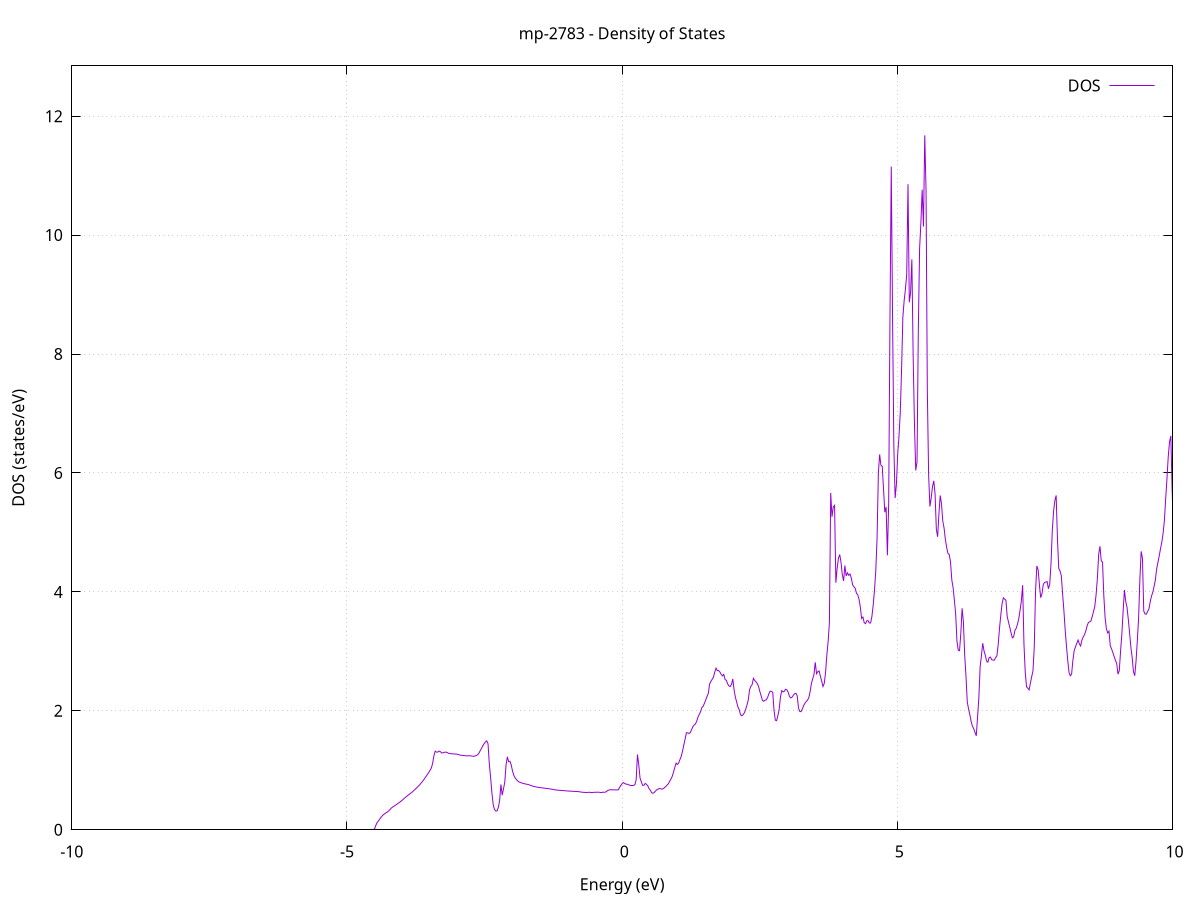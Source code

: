 set title 'mp-2783 - Density of States'
set xlabel 'Energy (eV)'
set ylabel 'DOS (states/eV)'
set grid
set xrange [-10:10]
set yrange [0:12.845]
set xzeroaxis lt -1
set terminal png size 800,600
set output 'mp-2783_dos_gnuplot.png'
plot '-' using 1:2 with lines title 'DOS'
-29.285900 0.000000
-29.262500 0.000000
-29.239100 0.000000
-29.215700 0.000000
-29.192300 0.000000
-29.168900 0.000000
-29.145500 0.000000
-29.122000 0.000000
-29.098600 0.000000
-29.075200 0.000000
-29.051800 0.000000
-29.028400 0.000000
-29.005000 0.000000
-28.981600 0.000000
-28.958200 0.000000
-28.934800 0.000000
-28.911400 0.000000
-28.888000 0.000000
-28.864600 0.000000
-28.841200 0.000000
-28.817700 0.000000
-28.794300 0.000000
-28.770900 0.000000
-28.747500 0.000000
-28.724100 0.000000
-28.700700 0.000000
-28.677300 0.000000
-28.653900 0.000000
-28.630500 0.000000
-28.607100 0.000000
-28.583700 0.000000
-28.560300 0.000000
-28.536800 0.000000
-28.513400 0.000000
-28.490000 0.000000
-28.466600 0.000000
-28.443200 0.000000
-28.419800 0.000000
-28.396400 0.000000
-28.373000 0.000000
-28.349600 0.000000
-28.326200 0.000000
-28.302800 0.000000
-28.279400 0.000000
-28.256000 0.000000
-28.232500 0.000000
-28.209100 0.000000
-28.185700 0.000000
-28.162300 0.000000
-28.138900 0.000000
-28.115500 0.000000
-28.092100 0.000000
-28.068700 0.000000
-28.045300 0.000000
-28.021900 0.000000
-27.998500 0.000000
-27.975100 0.000000
-27.951600 0.000000
-27.928200 0.000000
-27.904800 0.000000
-27.881400 0.000000
-27.858000 0.000000
-27.834600 0.000000
-27.811200 0.000000
-27.787800 0.000000
-27.764400 0.000000
-27.741000 0.000000
-27.717600 0.000000
-27.694200 0.000000
-27.670800 0.000000
-27.647300 0.000000
-27.623900 0.000000
-27.600500 0.000000
-27.577100 0.000000
-27.553700 0.000000
-27.530300 0.000000
-27.506900 0.000000
-27.483500 0.000000
-27.460100 0.000000
-27.436700 0.000000
-27.413300 0.000000
-27.389900 0.000000
-27.366400 0.000000
-27.343000 0.000000
-27.319600 0.000000
-27.296200 0.000000
-27.272800 0.000000
-27.249400 0.000000
-27.226000 0.000000
-27.202600 0.000000
-27.179200 0.000000
-27.155800 0.425500
-27.132400 20.360600
-27.109000 40.256000
-27.085600 39.985700
-27.062100 52.840700
-27.038700 39.918300
-27.015300 55.608500
-26.991900 16.897800
-26.968500 27.779000
-26.945100 54.387600
-26.921700 30.869700
-26.898300 60.553400
-26.874900 45.533500
-26.851500 45.742100
-26.828100 60.067200
-26.804700 41.651900
-26.781200 21.361900
-26.757800 16.578000
-26.734400 11.057100
-26.711000 6.633200
-26.687600 18.999700
-26.664200 17.718500
-26.640800 31.326700
-26.617400 40.165800
-26.594000 26.744100
-26.570600 20.556900
-26.547200 10.343100
-26.523800 13.015600
-26.500400 20.768200
-26.476900 40.112000
-26.453500 113.709400
-26.430100 0.000000
-26.406700 0.000000
-26.383300 0.000000
-26.359900 0.000000
-26.336500 0.000000
-26.313100 0.000000
-26.289700 0.000000
-26.266300 0.000000
-26.242900 0.000000
-26.219500 0.000000
-26.196000 0.000000
-26.172600 0.000000
-26.149200 0.000000
-26.125800 0.000000
-26.102400 0.000000
-26.079000 0.000000
-26.055600 0.000000
-26.032200 0.000000
-26.008800 0.000000
-25.985400 0.000000
-25.962000 0.000000
-25.938600 0.000000
-25.915200 0.000000
-25.891700 0.000000
-25.868300 0.000000
-25.844900 0.000000
-25.821500 0.000000
-25.798100 0.000000
-25.774700 0.000000
-25.751300 0.000000
-25.727900 0.000000
-25.704500 0.000000
-25.681100 0.000000
-25.657700 0.000000
-25.634300 0.000000
-25.610800 0.000000
-25.587400 0.000000
-25.564000 0.000000
-25.540600 0.000000
-25.517200 0.000000
-25.493800 0.000000
-25.470400 0.000000
-25.447000 0.000000
-25.423600 0.000000
-25.400200 0.000000
-25.376800 0.000000
-25.353400 0.000000
-25.330000 0.000000
-25.306500 0.000000
-25.283100 0.000000
-25.259700 0.000000
-25.236300 0.000000
-25.212900 0.000000
-25.189500 0.000000
-25.166100 0.000000
-25.142700 0.000000
-25.119300 0.000000
-25.095900 0.000000
-25.072500 0.000000
-25.049100 0.000000
-25.025600 0.000000
-25.002200 0.000000
-24.978800 0.000000
-24.955400 0.000000
-24.932000 0.000000
-24.908600 0.000000
-24.885200 0.000000
-24.861800 0.000000
-24.838400 0.000000
-24.815000 0.000000
-24.791600 0.000000
-24.768200 0.000000
-24.744800 0.000000
-24.721300 0.000000
-24.697900 0.000000
-24.674500 0.000000
-24.651100 0.000000
-24.627700 0.000000
-24.604300 0.000000
-24.580900 0.000000
-24.557500 0.000000
-24.534100 0.000000
-24.510700 0.000000
-24.487300 0.000000
-24.463900 0.000000
-24.440400 0.000000
-24.417000 0.000000
-24.393600 0.000000
-24.370200 0.000000
-24.346800 0.000000
-24.323400 0.000000
-24.300000 0.000000
-24.276600 0.000000
-24.253200 0.000000
-24.229800 0.000000
-24.206400 0.000000
-24.183000 0.000000
-24.159600 0.000000
-24.136100 0.000000
-24.112700 0.000000
-24.089300 0.000000
-24.065900 0.000000
-24.042500 0.000000
-24.019100 0.000000
-23.995700 0.000000
-23.972300 0.000000
-23.948900 0.000000
-23.925500 0.000000
-23.902100 0.000000
-23.878700 0.000000
-23.855200 0.000000
-23.831800 0.000000
-23.808400 0.000000
-23.785000 0.000000
-23.761600 0.000000
-23.738200 0.000000
-23.714800 0.000000
-23.691400 0.000000
-23.668000 0.000000
-23.644600 0.000000
-23.621200 0.000000
-23.597800 0.000000
-23.574400 0.000000
-23.550900 0.000000
-23.527500 0.000000
-23.504100 0.000000
-23.480700 0.000000
-23.457300 0.000000
-23.433900 0.000000
-23.410500 0.000000
-23.387100 0.000000
-23.363700 0.000000
-23.340300 0.000000
-23.316900 0.000000
-23.293500 0.000000
-23.270000 0.000000
-23.246600 0.000000
-23.223200 0.000000
-23.199800 0.000000
-23.176400 0.000000
-23.153000 0.000000
-23.129600 0.000000
-23.106200 0.000000
-23.082800 0.000000
-23.059400 0.000000
-23.036000 0.000000
-23.012600 0.000000
-22.989200 0.000000
-22.965700 0.000000
-22.942300 0.000000
-22.918900 0.000000
-22.895500 0.000000
-22.872100 0.000000
-22.848700 0.000000
-22.825300 0.000000
-22.801900 0.000000
-22.778500 0.000000
-22.755100 0.000000
-22.731700 0.000000
-22.708300 0.000000
-22.684800 0.000000
-22.661400 0.000000
-22.638000 0.000000
-22.614600 0.000000
-22.591200 0.000000
-22.567800 0.000000
-22.544400 0.000000
-22.521000 0.000000
-22.497600 0.000000
-22.474200 0.000000
-22.450800 0.000000
-22.427400 0.000000
-22.404000 0.000000
-22.380500 0.000000
-22.357100 0.000000
-22.333700 0.000000
-22.310300 0.000000
-22.286900 0.000000
-22.263500 0.000000
-22.240100 0.000000
-22.216700 0.000000
-22.193300 0.000000
-22.169900 0.000000
-22.146500 0.000000
-22.123100 0.000000
-22.099600 0.000000
-22.076200 0.000000
-22.052800 0.000000
-22.029400 0.000000
-22.006000 0.000000
-21.982600 0.000000
-21.959200 0.000000
-21.935800 0.000000
-21.912400 0.000000
-21.889000 0.000000
-21.865600 0.000000
-21.842200 0.000000
-21.818800 0.000000
-21.795300 0.000000
-21.771900 0.000000
-21.748500 0.000000
-21.725100 0.000000
-21.701700 0.000000
-21.678300 0.000000
-21.654900 0.000000
-21.631500 0.000000
-21.608100 0.000000
-21.584700 0.000000
-21.561300 0.000000
-21.537900 0.000000
-21.514400 0.000000
-21.491000 0.000000
-21.467600 0.000000
-21.444200 0.000000
-21.420800 0.000000
-21.397400 0.000000
-21.374000 0.000000
-21.350600 0.000000
-21.327200 0.000000
-21.303800 0.000000
-21.280400 0.000000
-21.257000 0.000000
-21.233600 0.000000
-21.210100 0.000000
-21.186700 0.000000
-21.163300 0.000000
-21.139900 0.000000
-21.116500 0.000000
-21.093100 0.000000
-21.069700 0.000000
-21.046300 0.000000
-21.022900 0.000000
-20.999500 0.000000
-20.976100 0.000000
-20.952700 0.000000
-20.929200 0.000000
-20.905800 0.000000
-20.882400 0.000000
-20.859000 0.000000
-20.835600 0.000000
-20.812200 0.000000
-20.788800 0.000000
-20.765400 0.000000
-20.742000 0.000000
-20.718600 0.000000
-20.695200 0.000000
-20.671800 0.000000
-20.648400 0.000000
-20.624900 0.000000
-20.601500 0.000000
-20.578100 0.000000
-20.554700 0.000000
-20.531300 0.000000
-20.507900 0.000000
-20.484500 0.000000
-20.461100 0.000000
-20.437700 0.000000
-20.414300 0.000000
-20.390900 0.000000
-20.367500 0.000000
-20.344000 0.000000
-20.320600 0.000000
-20.297200 0.000000
-20.273800 0.000000
-20.250400 0.000000
-20.227000 0.000000
-20.203600 0.000000
-20.180200 0.000000
-20.156800 0.000000
-20.133400 0.000000
-20.110000 0.000000
-20.086600 0.000000
-20.063200 0.000000
-20.039700 0.000000
-20.016300 0.000000
-19.992900 0.000000
-19.969500 0.000000
-19.946100 0.000000
-19.922700 0.000000
-19.899300 0.000000
-19.875900 0.000000
-19.852500 0.000000
-19.829100 0.000000
-19.805700 0.000000
-19.782300 0.000000
-19.758800 0.000000
-19.735400 0.000000
-19.712000 0.000000
-19.688600 0.000000
-19.665200 0.000000
-19.641800 0.000000
-19.618400 0.000000
-19.595000 0.000000
-19.571600 0.000000
-19.548200 0.000000
-19.524800 0.000000
-19.501400 0.000000
-19.478000 0.000000
-19.454500 0.000000
-19.431100 0.000000
-19.407700 0.000000
-19.384300 0.000000
-19.360900 0.000000
-19.337500 0.000000
-19.314100 0.000000
-19.290700 0.000000
-19.267300 0.000000
-19.243900 0.000000
-19.220500 0.000000
-19.197100 0.000000
-19.173600 0.000000
-19.150200 0.000000
-19.126800 0.000000
-19.103400 0.000000
-19.080000 0.000000
-19.056600 0.000000
-19.033200 0.000000
-19.009800 0.000000
-18.986400 0.000000
-18.963000 0.000000
-18.939600 0.000000
-18.916200 0.000000
-18.892800 0.000000
-18.869300 0.000000
-18.845900 0.000000
-18.822500 0.000000
-18.799100 0.000000
-18.775700 0.000000
-18.752300 0.000000
-18.728900 0.000000
-18.705500 0.000000
-18.682100 0.000000
-18.658700 0.000000
-18.635300 0.000000
-18.611900 0.000000
-18.588400 0.000000
-18.565000 0.000000
-18.541600 0.000000
-18.518200 0.000000
-18.494800 0.000000
-18.471400 0.000000
-18.448000 0.000000
-18.424600 0.000000
-18.401200 0.000000
-18.377800 0.000000
-18.354400 0.000000
-18.331000 0.000000
-18.307600 0.000000
-18.284100 0.000000
-18.260700 0.000000
-18.237300 0.000000
-18.213900 0.000000
-18.190500 0.000000
-18.167100 0.000000
-18.143700 0.000000
-18.120300 0.000000
-18.096900 0.000000
-18.073500 0.000000
-18.050100 0.000000
-18.026700 0.000000
-18.003200 0.000000
-17.979800 0.000000
-17.956400 0.000000
-17.933000 0.000000
-17.909600 0.000000
-17.886200 0.000000
-17.862800 0.000000
-17.839400 0.000000
-17.816000 0.000000
-17.792600 0.000000
-17.769200 0.000000
-17.745800 0.000000
-17.722400 0.000000
-17.698900 0.000000
-17.675500 0.000000
-17.652100 0.000000
-17.628700 0.000000
-17.605300 0.000000
-17.581900 0.000000
-17.558500 0.000000
-17.535100 0.000000
-17.511700 0.000000
-17.488300 0.000000
-17.464900 0.000000
-17.441500 0.000000
-17.418000 0.000000
-17.394600 0.000000
-17.371200 0.000000
-17.347800 0.000000
-17.324400 0.000000
-17.301000 0.000000
-17.277600 0.000000
-17.254200 0.000000
-17.230800 0.000000
-17.207400 0.000000
-17.184000 0.000000
-17.160600 0.000000
-17.137200 0.000000
-17.113700 0.000000
-17.090300 0.000000
-17.066900 0.000000
-17.043500 0.000000
-17.020100 0.000000
-16.996700 0.000000
-16.973300 0.000000
-16.949900 0.000000
-16.926500 0.000000
-16.903100 0.000000
-16.879700 0.000000
-16.856300 0.000000
-16.832800 0.000000
-16.809400 0.000000
-16.786000 0.000000
-16.762600 0.000000
-16.739200 0.000000
-16.715800 0.000000
-16.692400 0.000000
-16.669000 0.000000
-16.645600 0.000000
-16.622200 0.000000
-16.598800 0.000000
-16.575400 0.000000
-16.552000 0.000000
-16.528500 0.000000
-16.505100 0.000000
-16.481700 0.000000
-16.458300 0.000000
-16.434900 0.000000
-16.411500 0.000000
-16.388100 0.000000
-16.364700 0.000000
-16.341300 0.000000
-16.317900 0.000000
-16.294500 0.000000
-16.271100 0.000000
-16.247600 0.000000
-16.224200 0.000000
-16.200800 0.000000
-16.177400 0.000000
-16.154000 0.000000
-16.130600 0.000000
-16.107200 0.000000
-16.083800 0.000000
-16.060400 0.000000
-16.037000 0.000000
-16.013600 0.000000
-15.990200 0.000000
-15.966800 0.000000
-15.943300 0.000000
-15.919900 0.000000
-15.896500 0.000000
-15.873100 0.000000
-15.849700 0.000000
-15.826300 0.000000
-15.802900 0.000000
-15.779500 0.000000
-15.756100 0.000000
-15.732700 0.000000
-15.709300 0.000000
-15.685900 0.000000
-15.662400 0.000000
-15.639000 0.000000
-15.615600 0.000000
-15.592200 0.000000
-15.568800 0.000000
-15.545400 0.000000
-15.522000 0.000000
-15.498600 0.000000
-15.475200 0.000000
-15.451800 0.000000
-15.428400 0.000000
-15.405000 0.000000
-15.381600 0.000000
-15.358100 0.000000
-15.334700 0.000000
-15.311300 0.000000
-15.287900 0.000000
-15.264500 0.000000
-15.241100 0.000000
-15.217700 0.000000
-15.194300 0.000000
-15.170900 0.000000
-15.147500 0.000000
-15.124100 0.000000
-15.100700 0.000000
-15.077200 0.000000
-15.053800 0.000000
-15.030400 0.000000
-15.007000 0.000000
-14.983600 0.000000
-14.960200 0.000000
-14.936800 0.000000
-14.913400 0.000000
-14.890000 0.000000
-14.866600 0.000000
-14.843200 0.000000
-14.819800 0.000000
-14.796400 0.000000
-14.772900 0.000000
-14.749500 0.000000
-14.726100 0.000000
-14.702700 0.000000
-14.679300 0.000000
-14.655900 0.000000
-14.632500 0.000000
-14.609100 0.000000
-14.585700 0.000000
-14.562300 0.000000
-14.538900 0.000000
-14.515500 0.000000
-14.492000 0.000000
-14.468600 0.000000
-14.445200 0.000000
-14.421800 0.000000
-14.398400 0.000000
-14.375000 0.000000
-14.351600 0.000000
-14.328200 0.000000
-14.304800 0.000000
-14.281400 0.000000
-14.258000 0.000000
-14.234600 0.000000
-14.211200 0.000000
-14.187700 0.000000
-14.164300 0.000000
-14.140900 0.000000
-14.117500 0.000000
-14.094100 0.000000
-14.070700 0.000000
-14.047300 0.000000
-14.023900 0.000000
-14.000500 0.000000
-13.977100 0.000000
-13.953700 0.000000
-13.930300 0.000000
-13.906800 0.000000
-13.883400 0.000000
-13.860000 0.000000
-13.836600 0.000000
-13.813200 0.000000
-13.789800 0.000000
-13.766400 0.000000
-13.743000 0.000000
-13.719600 0.000000
-13.696200 0.000000
-13.672800 0.000000
-13.649400 0.000000
-13.626000 0.000000
-13.602500 0.000000
-13.579100 0.000000
-13.555700 0.000000
-13.532300 0.000000
-13.508900 0.000000
-13.485500 0.000000
-13.462100 0.000000
-13.438700 0.000000
-13.415300 0.000000
-13.391900 0.000000
-13.368500 0.000000
-13.345100 0.000000
-13.321600 0.000000
-13.298200 0.000000
-13.274800 0.000000
-13.251400 0.000000
-13.228000 0.000000
-13.204600 0.000000
-13.181200 0.000000
-13.157800 0.000000
-13.134400 0.000000
-13.111000 0.000000
-13.087600 0.000000
-13.064200 0.000000
-13.040800 0.000000
-13.017300 0.000000
-12.993900 0.000000
-12.970500 0.000000
-12.947100 0.000000
-12.923700 0.000000
-12.900300 0.000000
-12.876900 0.000000
-12.853500 0.000000
-12.830100 0.000000
-12.806700 0.000000
-12.783300 0.000000
-12.759900 0.000000
-12.736400 0.000000
-12.713000 0.000000
-12.689600 0.000000
-12.666200 0.000000
-12.642800 0.000000
-12.619400 0.000000
-12.596000 0.000000
-12.572600 0.000000
-12.549200 0.000000
-12.525800 0.000000
-12.502400 0.000000
-12.479000 0.000000
-12.455600 0.000000
-12.432100 0.000000
-12.408700 0.000000
-12.385300 0.000000
-12.361900 0.000000
-12.338500 0.000000
-12.315100 0.000000
-12.291700 0.000000
-12.268300 0.000000
-12.244900 0.000000
-12.221500 0.000000
-12.198100 0.000000
-12.174700 0.000000
-12.151200 0.000000
-12.127800 0.000000
-12.104400 0.000000
-12.081000 0.000000
-12.057600 0.000000
-12.034200 0.000000
-12.010800 0.000000
-11.987400 0.000000
-11.964000 0.000000
-11.940600 0.000000
-11.917200 0.000000
-11.893800 0.000000
-11.870400 0.000000
-11.846900 0.000000
-11.823500 0.000000
-11.800100 0.000000
-11.776700 0.000000
-11.753300 0.000000
-11.729900 0.000000
-11.706500 0.000000
-11.683100 0.000000
-11.659700 0.000000
-11.636300 0.000000
-11.612900 0.000000
-11.589500 0.000000
-11.566000 0.000000
-11.542600 0.000000
-11.519200 0.000000
-11.495800 0.000000
-11.472400 0.000000
-11.449000 0.000000
-11.425600 0.000000
-11.402200 0.000000
-11.378800 0.000000
-11.355400 0.000000
-11.332000 0.000000
-11.308600 0.000000
-11.285200 0.000000
-11.261700 0.000000
-11.238300 0.000000
-11.214900 0.000000
-11.191500 0.000000
-11.168100 0.000000
-11.144700 0.000000
-11.121300 0.000000
-11.097900 0.000000
-11.074500 0.000000
-11.051100 0.000000
-11.027700 0.000000
-11.004300 0.000000
-10.980800 0.000000
-10.957400 0.000000
-10.934000 0.000000
-10.910600 0.000000
-10.887200 0.000000
-10.863800 0.000000
-10.840400 0.000000
-10.817000 0.000000
-10.793600 0.000000
-10.770200 0.000000
-10.746800 0.000000
-10.723400 0.000000
-10.700000 0.000000
-10.676500 0.000000
-10.653100 0.000000
-10.629700 0.000000
-10.606300 0.000000
-10.582900 0.000000
-10.559500 0.000000
-10.536100 0.000000
-10.512700 0.000000
-10.489300 0.000000
-10.465900 0.000000
-10.442500 0.000000
-10.419100 0.000000
-10.395600 0.000000
-10.372200 0.000000
-10.348800 0.000000
-10.325400 0.000000
-10.302000 0.000000
-10.278600 0.000000
-10.255200 0.000000
-10.231800 0.000000
-10.208400 0.000000
-10.185000 0.000000
-10.161600 0.000000
-10.138200 0.000000
-10.114800 0.000000
-10.091300 0.000000
-10.067900 0.000000
-10.044500 0.000000
-10.021100 0.000000
-9.997700 0.000000
-9.974300 0.000000
-9.950900 0.000000
-9.927500 0.000000
-9.904100 0.000000
-9.880700 0.000000
-9.857300 0.000000
-9.833900 0.000000
-9.810400 0.000000
-9.787000 0.000000
-9.763600 0.000000
-9.740200 0.000000
-9.716800 0.000000
-9.693400 0.000000
-9.670000 0.000000
-9.646600 0.000000
-9.623200 0.000000
-9.599800 0.000000
-9.576400 0.000000
-9.553000 0.000000
-9.529600 0.000000
-9.506100 0.000000
-9.482700 0.000000
-9.459300 0.000000
-9.435900 0.000000
-9.412500 0.000000
-9.389100 0.000000
-9.365700 0.000000
-9.342300 0.000000
-9.318900 0.000000
-9.295500 0.000000
-9.272100 0.000000
-9.248700 0.000000
-9.225200 0.000000
-9.201800 0.000000
-9.178400 0.000000
-9.155000 0.000000
-9.131600 0.000000
-9.108200 0.000000
-9.084800 0.000000
-9.061400 0.000000
-9.038000 0.000000
-9.014600 0.000000
-8.991200 0.000000
-8.967800 0.000000
-8.944400 0.000000
-8.920900 0.000000
-8.897500 0.000000
-8.874100 0.000000
-8.850700 0.000000
-8.827300 0.000000
-8.803900 0.000000
-8.780500 0.000000
-8.757100 0.000000
-8.733700 0.000000
-8.710300 0.000000
-8.686900 0.000000
-8.663500 0.000000
-8.640000 0.000000
-8.616600 0.000000
-8.593200 0.000000
-8.569800 0.000000
-8.546400 0.000000
-8.523000 0.000000
-8.499600 0.000000
-8.476200 0.000000
-8.452800 0.000000
-8.429400 0.000000
-8.406000 0.000000
-8.382600 0.000000
-8.359200 0.000000
-8.335700 0.000000
-8.312300 0.000000
-8.288900 0.000000
-8.265500 0.000000
-8.242100 0.000000
-8.218700 0.000000
-8.195300 0.000000
-8.171900 0.000000
-8.148500 0.000000
-8.125100 0.000000
-8.101700 0.000000
-8.078300 0.000000
-8.054800 0.000000
-8.031400 0.000000
-8.008000 0.000000
-7.984600 0.000000
-7.961200 0.000000
-7.937800 0.000000
-7.914400 0.000000
-7.891000 0.000000
-7.867600 0.000000
-7.844200 0.000000
-7.820800 0.000000
-7.797400 0.000000
-7.774000 0.000000
-7.750500 0.000000
-7.727100 0.000000
-7.703700 0.000000
-7.680300 0.000000
-7.656900 0.000000
-7.633500 0.000000
-7.610100 0.000000
-7.586700 0.000000
-7.563300 0.000000
-7.539900 0.000000
-7.516500 0.000000
-7.493100 0.000000
-7.469600 0.000000
-7.446200 0.000000
-7.422800 0.000000
-7.399400 0.000000
-7.376000 0.000000
-7.352600 0.000000
-7.329200 0.000000
-7.305800 0.000000
-7.282400 0.000000
-7.259000 0.000000
-7.235600 0.000000
-7.212200 0.000000
-7.188800 0.000000
-7.165300 0.000000
-7.141900 0.000000
-7.118500 0.000000
-7.095100 0.000000
-7.071700 0.000000
-7.048300 0.000000
-7.024900 0.000000
-7.001500 0.000000
-6.978100 0.000000
-6.954700 0.000000
-6.931300 0.000000
-6.907900 0.000000
-6.884400 0.000000
-6.861000 0.000000
-6.837600 0.000000
-6.814200 0.000000
-6.790800 0.000000
-6.767400 0.000000
-6.744000 0.000000
-6.720600 0.000000
-6.697200 0.000000
-6.673800 0.000000
-6.650400 0.000000
-6.627000 0.000000
-6.603600 0.000000
-6.580100 0.000000
-6.556700 0.000000
-6.533300 0.000000
-6.509900 0.000000
-6.486500 0.000000
-6.463100 0.000000
-6.439700 0.000000
-6.416300 0.000000
-6.392900 0.000000
-6.369500 0.000000
-6.346100 0.000000
-6.322700 0.000000
-6.299200 0.000000
-6.275800 0.000000
-6.252400 0.000000
-6.229000 0.000000
-6.205600 0.000000
-6.182200 0.000000
-6.158800 0.000000
-6.135400 0.000000
-6.112000 0.000000
-6.088600 0.000000
-6.065200 0.000000
-6.041800 0.000000
-6.018400 0.000000
-5.994900 0.000000
-5.971500 0.000000
-5.948100 0.000000
-5.924700 0.000000
-5.901300 0.000000
-5.877900 0.000000
-5.854500 0.000000
-5.831100 0.000000
-5.807700 0.000000
-5.784300 0.000000
-5.760900 0.000000
-5.737500 0.000000
-5.714000 0.000000
-5.690600 0.000000
-5.667200 0.000000
-5.643800 0.000000
-5.620400 0.000000
-5.597000 0.000000
-5.573600 0.000000
-5.550200 0.000000
-5.526800 0.000000
-5.503400 0.000000
-5.480000 0.000000
-5.456600 0.000000
-5.433200 0.000000
-5.409700 0.000000
-5.386300 0.000000
-5.362900 0.000000
-5.339500 0.000000
-5.316100 0.000000
-5.292700 0.000000
-5.269300 0.000000
-5.245900 0.000000
-5.222500 0.000000
-5.199100 0.000000
-5.175700 0.000000
-5.152300 0.000000
-5.128800 0.000000
-5.105400 0.000000
-5.082000 0.000000
-5.058600 0.000000
-5.035200 0.000000
-5.011800 0.000000
-4.988400 0.000000
-4.965000 0.000000
-4.941600 0.000000
-4.918200 0.000000
-4.894800 0.000000
-4.871400 0.000000
-4.848000 0.000000
-4.824500 0.000000
-4.801100 0.000000
-4.777700 0.000000
-4.754300 0.000000
-4.730900 0.000000
-4.707500 0.000000
-4.684100 0.000000
-4.660700 0.000000
-4.637300 0.000000
-4.613900 0.000000
-4.590500 0.000000
-4.567100 0.000000
-4.543600 0.000000
-4.520200 0.000000
-4.496800 0.019500
-4.473400 0.079200
-4.450000 0.126100
-4.426600 0.150100
-4.403200 0.180800
-4.379800 0.211000
-4.356400 0.238600
-4.333000 0.257400
-4.309600 0.273600
-4.286200 0.287900
-4.262800 0.300000
-4.239300 0.320700
-4.215900 0.342700
-4.192500 0.366100
-4.169100 0.383200
-4.145700 0.395700
-4.122300 0.410900
-4.098900 0.426900
-4.075500 0.441300
-4.052100 0.456500
-4.028700 0.472900
-4.005300 0.490000
-3.981900 0.508400
-3.958400 0.528700
-3.935000 0.546900
-3.911600 0.565200
-3.888200 0.582900
-3.864800 0.599000
-3.841400 0.614500
-3.818000 0.631500
-3.794600 0.652000
-3.771200 0.672000
-3.747800 0.692500
-3.724400 0.713600
-3.701000 0.735400
-3.677600 0.757900
-3.654100 0.784400
-3.630700 0.810200
-3.607300 0.838000
-3.583900 0.868600
-3.560500 0.901100
-3.537100 0.932000
-3.513700 0.965000
-3.490300 0.999600
-3.466900 1.038300
-3.443500 1.117500
-3.420100 1.243700
-3.396700 1.322800
-3.373200 1.306000
-3.349800 1.306400
-3.326400 1.323600
-3.303000 1.314200
-3.279600 1.290900
-3.256200 1.293900
-3.232800 1.302500
-3.209400 1.305700
-3.186000 1.302700
-3.162600 1.290200
-3.139200 1.282500
-3.115800 1.279500
-3.092400 1.278200
-3.068900 1.275400
-3.045500 1.273800
-3.022100 1.273400
-2.998700 1.272100
-2.975300 1.264100
-2.951900 1.257300
-2.928500 1.253900
-2.905100 1.251100
-2.881700 1.248800
-2.858300 1.245200
-2.834900 1.243600
-2.811500 1.244000
-2.788000 1.244500
-2.764600 1.244700
-2.741200 1.241500
-2.717800 1.236500
-2.694400 1.235800
-2.671000 1.241300
-2.647600 1.251100
-2.624200 1.263400
-2.600800 1.289900
-2.577400 1.333400
-2.554000 1.371700
-2.530600 1.414600
-2.507200 1.447100
-2.483700 1.477900
-2.460300 1.495600
-2.436900 1.446300
-2.413500 1.106600
-2.390100 0.880800
-2.366700 0.623800
-2.343300 0.425700
-2.319900 0.341400
-2.296500 0.315300
-2.273100 0.317600
-2.249700 0.374200
-2.226300 0.492300
-2.202800 0.762100
-2.179400 0.582700
-2.156000 0.687600
-2.132600 0.801200
-2.109200 1.089000
-2.085800 1.226400
-2.062400 1.143700
-2.039000 1.151900
-2.015600 1.092000
-1.992200 0.988600
-1.968800 0.917400
-1.945400 0.875000
-1.922000 0.844000
-1.898500 0.821500
-1.875100 0.805900
-1.851700 0.795900
-1.828300 0.788000
-1.804900 0.781300
-1.781500 0.774800
-1.758100 0.770800
-1.734700 0.766300
-1.711300 0.761600
-1.687900 0.755500
-1.664500 0.747100
-1.641100 0.738900
-1.617600 0.731600
-1.594200 0.726500
-1.570800 0.722000
-1.547400 0.717400
-1.524000 0.713400
-1.500600 0.710300
-1.477200 0.707700
-1.453800 0.705000
-1.430400 0.702400
-1.407000 0.699600
-1.383600 0.696600
-1.360200 0.693800
-1.336800 0.690900
-1.313300 0.687700
-1.289900 0.684100
-1.266500 0.680500
-1.243100 0.675500
-1.219700 0.671200
-1.196300 0.668600
-1.172900 0.666400
-1.149500 0.664300
-1.126100 0.662600
-1.102700 0.660900
-1.079300 0.659200
-1.055900 0.657400
-1.032400 0.655700
-1.009000 0.654100
-0.985600 0.652400
-0.962200 0.650900
-0.938800 0.649300
-0.915400 0.648000
-0.892000 0.647000
-0.868600 0.645800
-0.845200 0.644500
-0.821800 0.642900
-0.798400 0.641100
-0.775000 0.638800
-0.751600 0.635600
-0.728100 0.631800
-0.704700 0.629600
-0.681300 0.628200
-0.657900 0.627600
-0.634500 0.628000
-0.611100 0.629600
-0.587700 0.630200
-0.564300 0.630100
-0.540900 0.630100
-0.517500 0.630200
-0.494100 0.630500
-0.470700 0.631100
-0.447200 0.631600
-0.423800 0.631900
-0.400400 0.632100
-0.377000 0.632100
-0.353600 0.631900
-0.330200 0.631600
-0.306800 0.631700
-0.283400 0.645900
-0.260000 0.661400
-0.236600 0.670100
-0.213200 0.672500
-0.189800 0.672100
-0.166400 0.671500
-0.142900 0.671000
-0.119500 0.670600
-0.096100 0.670300
-0.072700 0.670000
-0.049300 0.705800
-0.025900 0.742500
-0.002500 0.773500
0.020900 0.794300
0.044300 0.779000
0.067700 0.767800
0.091100 0.766700
0.114500 0.759000
0.138000 0.748500
0.161400 0.743400
0.184800 0.744400
0.208200 0.746000
0.231600 0.758200
0.255000 0.842600
0.278400 1.264800
0.301800 1.097400
0.325200 0.869500
0.348600 0.807100
0.372000 0.746400
0.395400 0.748100
0.418800 0.778700
0.442300 0.763900
0.465700 0.739300
0.489100 0.692500
0.512500 0.664500
0.535900 0.622300
0.559300 0.613900
0.582700 0.626900
0.606100 0.651200
0.629500 0.673500
0.652900 0.683200
0.676300 0.695000
0.699700 0.691300
0.723200 0.682000
0.746600 0.691200
0.770000 0.708300
0.793400 0.729000
0.816800 0.751500
0.840200 0.773700
0.863600 0.815600
0.887000 0.853800
0.910400 0.898900
0.933800 0.972500
0.957200 1.048400
0.980600 1.121300
1.004000 1.097400
1.027500 1.123700
1.050900 1.181700
1.074300 1.237100
1.097700 1.326500
1.121100 1.428200
1.144500 1.527800
1.167900 1.632300
1.191300 1.628700
1.214700 1.619200
1.238100 1.633100
1.261500 1.683200
1.284900 1.733600
1.308400 1.762600
1.331800 1.778900
1.355200 1.826600
1.378600 1.897800
1.402000 1.942000
1.425400 1.985900
1.448800 2.054600
1.472200 2.077100
1.495600 2.127900
1.519000 2.182900
1.542400 2.241900
1.565800 2.293400
1.589200 2.452800
1.612700 2.494600
1.636100 2.530700
1.659500 2.566700
1.682900 2.651800
1.706300 2.718200
1.729700 2.675700
1.753100 2.677000
1.776500 2.653400
1.799900 2.612500
1.823300 2.586900
1.846700 2.613900
1.870100 2.527700
1.893600 2.511800
1.917000 2.454000
1.940400 2.417800
1.963800 2.409200
1.987200 2.445200
2.010600 2.537100
2.034000 2.353100
2.057400 2.229100
2.080800 2.148400
2.104200 2.063700
2.127600 2.017600
2.151000 1.934700
2.174400 1.916500
2.197900 1.935400
2.221300 1.967400
2.244700 2.024400
2.268100 2.097400
2.291500 2.182200
2.314900 2.352000
2.338300 2.411600
2.361700 2.440400
2.385100 2.546800
2.408500 2.510300
2.431900 2.488800
2.455300 2.458900
2.478800 2.410400
2.502200 2.325200
2.525600 2.252600
2.549000 2.175700
2.572400 2.160700
2.595800 2.178700
2.619200 2.184400
2.642600 2.223300
2.666000 2.286800
2.689400 2.331500
2.712800 2.325400
2.736200 2.312200
2.759600 2.010700
2.783100 1.843300
2.806500 1.834700
2.829900 1.920100
2.853300 2.026900
2.876700 2.233300
2.900100 2.339900
2.923500 2.318000
2.946900 2.330600
2.970300 2.362900
2.993700 2.352100
3.017100 2.311900
3.040500 2.243700
3.064000 2.216300
3.087400 2.229600
3.110800 2.262900
3.134200 2.288200
3.157600 2.295500
3.181000 2.250600
3.204400 2.048000
3.227800 1.989100
3.251200 1.985900
3.274600 2.033700
3.298000 2.087500
3.321400 2.128600
3.344800 2.157500
3.368300 2.179900
3.391700 2.221600
3.415100 2.318900
3.438500 2.457900
3.461900 2.538200
3.485300 2.608700
3.508700 2.816300
3.532100 2.624100
3.555500 2.659900
3.578900 2.670300
3.602300 2.581200
3.625700 2.502000
3.649200 2.408100
3.672600 2.462600
3.696000 2.644000
3.719400 2.937300
3.742800 3.167200
3.766200 3.486600
3.789600 5.663900
3.813000 5.262500
3.836400 5.429200
3.859800 5.455600
3.883200 4.154200
3.906600 4.394900
3.930000 4.564600
3.953500 4.627100
3.976900 4.498000
4.000300 4.288600
4.023700 4.183700
4.047100 4.443300
4.070500 4.268000
4.093900 4.320900
4.117300 4.278600
4.140700 4.299900
4.164100 4.232700
4.187500 4.120000
4.210900 4.085300
4.234400 4.062600
4.257800 3.977600
4.281200 3.949900
4.304600 3.873600
4.328000 3.743100
4.351400 3.552500
4.374800 3.577000
4.398200 3.482800
4.421600 3.465500
4.445000 3.511400
4.468400 3.517900
4.491800 3.477000
4.515200 3.478900
4.538700 3.589500
4.562100 3.783300
4.585500 4.030500
4.608900 4.363100
4.632300 4.910400
4.655700 6.000200
4.679100 6.311300
4.702500 6.128900
4.725900 6.112100
4.749300 5.730900
4.772700 5.339300
4.796100 5.427000
4.819600 4.616600
4.843000 5.485300
4.866400 8.586600
4.889800 11.152600
4.913200 8.650900
4.936600 6.463100
4.960000 5.578400
4.983400 5.806300
5.006800 6.317100
5.030200 6.612800
5.053600 7.015200
5.077000 7.728700
5.100400 8.615700
5.123900 8.894300
5.147300 9.090000
5.170700 9.337900
5.194100 10.855000
5.217500 8.869600
5.240900 9.035300
5.264300 9.591800
5.287700 7.970600
5.311100 6.831000
5.334500 6.043100
5.357900 6.182500
5.381300 8.377100
5.404800 9.774100
5.428200 10.204400
5.451600 10.762700
5.475000 10.145100
5.498400 11.677300
5.521800 10.759400
5.545200 7.395900
5.568600 5.977400
5.592000 5.435500
5.615400 5.577000
5.638800 5.769600
5.662200 5.868200
5.685600 5.655500
5.709100 5.052900
5.732500 4.926500
5.755900 5.310500
5.779300 5.621500
5.802700 5.482000
5.826100 5.190100
5.849500 5.074200
5.872900 4.882200
5.896300 4.749300
5.919700 4.648400
5.943100 4.628300
5.966500 4.500800
5.990000 4.201400
6.013400 4.072600
6.036800 3.859300
6.060200 3.629500
6.083600 3.172900
6.107000 3.019400
6.130400 3.011300
6.153800 3.303700
6.177200 3.723800
6.200600 3.498000
6.224000 2.937300
6.247400 2.585500
6.270800 2.151800
6.294300 2.031400
6.317700 1.935100
6.341100 1.822400
6.364500 1.741500
6.387900 1.700900
6.411300 1.638800
6.434700 1.580200
6.458100 1.897300
6.481500 2.220600
6.504900 2.740400
6.528300 2.924900
6.551700 3.137100
6.575200 3.008600
6.598600 2.935100
6.622000 2.835800
6.645400 2.819300
6.668800 2.895000
6.692200 2.903800
6.715600 2.859200
6.739000 2.853400
6.762400 2.852500
6.785800 2.894300
6.809200 2.924200
6.832600 3.110800
6.856000 3.380300
6.879500 3.603300
6.902900 3.796900
6.926300 3.900400
6.949700 3.878700
6.973100 3.860700
6.996500 3.585700
7.019900 3.493400
7.043300 3.405400
7.066700 3.311000
7.090100 3.227500
7.113500 3.244500
7.136900 3.352500
7.160400 3.387600
7.183800 3.458300
7.207200 3.553500
7.230600 3.694000
7.254000 3.849400
7.277400 4.112800
7.300800 3.126100
7.324200 2.651100
7.347600 2.406300
7.371000 2.380100
7.394400 2.350900
7.417800 2.465900
7.441200 2.574100
7.464700 2.668300
7.488100 3.070800
7.511500 4.009800
7.534900 4.435500
7.558300 4.376000
7.581700 4.119600
7.605100 3.902600
7.628500 3.968500
7.651900 4.125400
7.675300 4.157700
7.698700 4.166300
7.722100 4.173200
7.745600 4.052800
7.769000 4.126700
7.792400 4.473400
7.815800 5.030400
7.839200 5.352500
7.862600 5.535500
7.886000 5.622300
7.909400 4.901600
7.932800 4.396400
7.956200 4.351900
7.979600 4.274900
8.003000 3.970900
8.026400 3.689200
8.049900 3.360800
8.073300 3.087000
8.096700 2.847900
8.120100 2.642800
8.143500 2.589400
8.166900 2.619500
8.190300 2.852500
8.213700 3.011400
8.237100 3.077500
8.260500 3.134000
8.283900 3.190100
8.307300 3.125900
8.330800 3.090500
8.354200 3.189300
8.377600 3.242900
8.401000 3.281200
8.424400 3.341900
8.447800 3.427400
8.471200 3.483100
8.494600 3.497400
8.518000 3.510600
8.541400 3.587200
8.564800 3.667400
8.588200 3.755900
8.611600 3.952100
8.635100 4.227700
8.658500 4.630100
8.681900 4.767600
8.705300 4.522300
8.728700 4.499100
8.752100 3.934500
8.775500 3.567500
8.798900 3.380500
8.822300 3.310000
8.845700 3.339300
8.869100 3.096200
8.892500 3.041800
8.916000 2.980700
8.939400 2.913200
8.962800 2.851100
8.986200 2.796300
9.009600 2.616500
9.033000 2.674600
9.056400 3.002100
9.079800 3.292800
9.103200 3.678300
9.126600 4.031700
9.150000 3.840400
9.173400 3.743700
9.196800 3.539000
9.220300 3.310900
9.243700 3.070100
9.267100 2.896500
9.290500 2.659800
9.313900 2.590200
9.337300 2.831400
9.360700 3.175200
9.384100 3.559300
9.407500 4.216600
9.430900 4.682100
9.454300 4.563900
9.477700 3.677000
9.501200 3.628500
9.524600 3.625000
9.548000 3.670800
9.571400 3.712400
9.594800 3.833000
9.618200 3.929000
9.641600 3.993200
9.665000 4.089200
9.688400 4.198200
9.711800 4.382500
9.735200 4.495900
9.758600 4.605900
9.782000 4.724200
9.805500 4.833700
9.828900 4.981300
9.852300 5.197300
9.875700 5.559400
9.899100 5.895500
9.922500 6.271100
9.945900 6.519900
9.969300 6.623000
9.992700 5.741300
10.016100 5.050700
10.039500 4.757600
10.062900 4.821200
10.086400 4.931400
10.109800 5.157000
10.133200 5.342800
10.156600 5.690700
10.180000 6.460100
10.203400 7.582300
10.226800 8.390700
10.250200 7.693400
10.273600 6.848700
10.297000 6.256300
10.320400 5.723700
10.343800 5.475100
10.367200 5.241500
10.390700 5.259900
10.414100 5.444400
10.437500 5.573700
10.460900 5.315400
10.484300 4.806500
10.507700 4.018600
10.531100 3.602600
10.554500 3.626600
10.577900 3.950200
10.601300 3.843900
10.624700 3.397600
10.648100 3.094300
10.671600 2.865300
10.695000 2.732800
10.718400 2.609700
10.741800 2.500100
10.765200 2.406200
10.788600 2.309200
10.812000 2.245600
10.835400 2.206600
10.858800 2.032200
10.882200 1.934000
10.905600 1.871100
10.929000 1.897200
10.952400 2.117500
10.975900 2.277100
10.999300 2.444400
11.022700 2.583500
11.046100 2.863600
11.069500 3.097400
11.092900 3.293800
11.116300 3.710000
11.139700 3.754100
11.163100 3.638900
11.186500 3.606000
11.209900 3.760900
11.233300 4.400200
11.256800 4.781800
11.280200 4.618200
11.303600 4.398300
11.327000 4.282000
11.350400 4.503200
11.373800 4.709800
11.397200 4.934100
11.420600 5.222600
11.444000 5.658400
11.467400 5.979700
11.490800 6.213100
11.514200 6.344600
11.537600 6.471500
11.561100 6.466600
11.584500 6.939600
11.607900 6.630900
11.631300 6.115800
11.654700 5.533000
11.678100 5.062900
11.701500 4.534500
11.724900 4.426600
11.748300 4.709800
11.771700 5.265600
11.795100 6.206700
11.818500 8.598100
11.842000 10.450400
11.865400 12.841100
11.888800 9.699200
11.912200 8.519200
11.935600 5.777400
11.959000 5.548000
11.982400 6.146700
12.005800 6.548600
12.029200 6.165900
12.052600 5.701500
12.076000 5.590700
12.099400 5.646900
12.122800 5.563400
12.146300 5.589400
12.169700 6.497700
12.193100 6.180700
12.216500 6.358300
12.239900 6.348500
12.263300 6.578200
12.286700 6.921000
12.310100 7.022100
12.333500 6.137100
12.356900 5.738000
12.380300 5.159900
12.403700 4.701700
12.427200 4.396700
12.450600 4.183900
12.474000 3.934200
12.497400 3.697000
12.520800 3.492400
12.544200 3.320400
12.567600 3.166700
12.591000 3.062000
12.614400 2.969000
12.637800 2.916500
12.661200 2.872500
12.684600 2.857100
12.708000 2.859500
12.731500 2.959100
12.754900 3.167000
12.778300 3.242600
12.801700 3.291800
12.825100 3.324100
12.848500 3.218600
12.871900 3.117600
12.895300 2.989100
12.918700 2.901900
12.942100 2.884500
12.965500 3.355500
12.988900 3.727400
13.012400 3.977000
13.035800 4.552600
13.059200 5.144900
13.082600 5.370900
13.106000 5.027300
13.129400 4.525100
13.152800 4.157700
13.176200 4.062000
13.199600 3.835200
13.223000 3.185700
13.246400 2.851900
13.269800 2.711000
13.293200 2.632100
13.316700 2.611700
13.340100 2.713300
13.363500 2.901800
13.386900 3.075000
13.410300 3.239900
13.433700 3.358400
13.457100 3.446800
13.480500 3.574700
13.503900 3.695700
13.527300 3.870800
13.550700 4.026500
13.574100 4.269100
13.597600 4.386100
13.621000 4.522800
13.644400 4.378600
13.667800 3.928100
13.691200 3.649000
13.714600 3.487000
13.738000 3.358400
13.761400 3.225100
13.784800 3.142000
13.808200 3.058800
13.831600 2.954700
13.855000 2.732500
13.878400 2.591900
13.901900 2.424300
13.925300 2.307500
13.948700 2.277000
13.972100 2.002200
13.995500 1.739600
14.018900 1.407500
14.042300 1.228700
14.065700 1.108900
14.089100 1.011200
14.112500 0.925600
14.135900 0.867200
14.159300 0.871300
14.182800 0.817400
14.206200 0.725100
14.229600 0.649900
14.253000 0.601600
14.276400 0.570000
14.299800 0.549700
14.323200 0.528100
14.346600 0.503900
14.370000 0.477100
14.393400 0.457400
14.416800 0.441500
14.440200 0.427300
14.463600 0.413500
14.487100 0.399800
14.510500 0.386500
14.533900 0.370700
14.557300 0.351300
14.580700 0.330000
14.604100 0.309100
14.627500 0.288700
14.650900 0.266200
14.674300 0.253400
14.697700 0.239700
14.721100 0.222500
14.744500 0.213800
14.768000 0.205600
14.791400 0.197400
14.814800 0.189200
14.838200 0.181400
14.861600 0.173600
14.885000 0.165400
14.908400 0.156700
14.931800 0.156000
14.955200 0.158000
14.978600 0.135300
15.002000 0.117700
15.025400 0.103600
15.048800 0.088900
15.072300 0.077800
15.095700 0.069200
15.119100 0.061700
15.142500 0.055400
15.165900 0.049900
15.189300 0.044800
15.212700 0.040100
15.236100 0.035800
15.259500 0.031800
15.282900 0.028100
15.306300 0.024700
15.329700 0.021600
15.353200 0.018800
15.376600 0.016400
15.400000 0.014200
15.423400 0.000000
15.446800 0.000000
15.470200 0.000000
15.493600 0.000000
15.517000 0.000000
15.540400 0.000000
15.563800 0.000000
15.587200 0.000000
15.610600 0.000000
15.634000 0.000000
15.657500 0.000000
15.680900 0.000000
15.704300 0.000000
15.727700 0.000000
15.751100 0.000000
15.774500 0.000000
15.797900 0.000000
15.821300 0.000000
15.844700 0.000000
15.868100 0.000000
15.891500 0.000000
15.914900 0.000000
15.938400 0.000000
15.961800 0.000000
15.985200 0.000000
16.008600 0.000000
16.032000 0.000000
16.055400 0.000000
16.078800 0.000000
16.102200 0.000000
16.125600 0.000000
16.149000 0.000000
16.172400 0.000000
16.195800 0.000000
16.219200 0.000000
16.242700 0.000000
16.266100 0.000000
16.289500 0.000000
16.312900 0.000000
16.336300 0.000000
16.359700 0.000000
16.383100 0.000000
16.406500 0.000000
16.429900 0.000000
16.453300 0.000000
16.476700 0.000000
16.500100 0.000000
16.523600 0.000000
16.547000 0.000000
16.570400 0.000000
16.593800 0.000000
16.617200 0.000000
16.640600 0.000000
16.664000 0.000000
16.687400 0.000000
16.710800 0.000000
16.734200 0.000000
16.757600 0.000000
16.781000 0.000000
16.804400 0.000000
16.827900 0.000000
16.851300 0.000000
16.874700 0.000000
16.898100 0.000000
16.921500 0.000000
16.944900 0.000000
16.968300 0.000000
16.991700 0.000000
17.015100 0.000000
17.038500 0.000000
17.061900 0.000000
17.085300 0.000000
17.108800 0.000000
17.132200 0.000000
17.155600 0.000000
17.179000 0.000000
17.202400 0.000000
17.225800 0.000000
17.249200 0.000000
17.272600 0.000000
17.296000 0.000000
17.319400 0.000000
17.342800 0.000000
17.366200 0.000000
17.389600 0.000000
17.413100 0.000000
17.436500 0.000000
17.459900 0.000000
17.483300 0.000000
17.506700 0.000000
17.530100 0.000000
e
